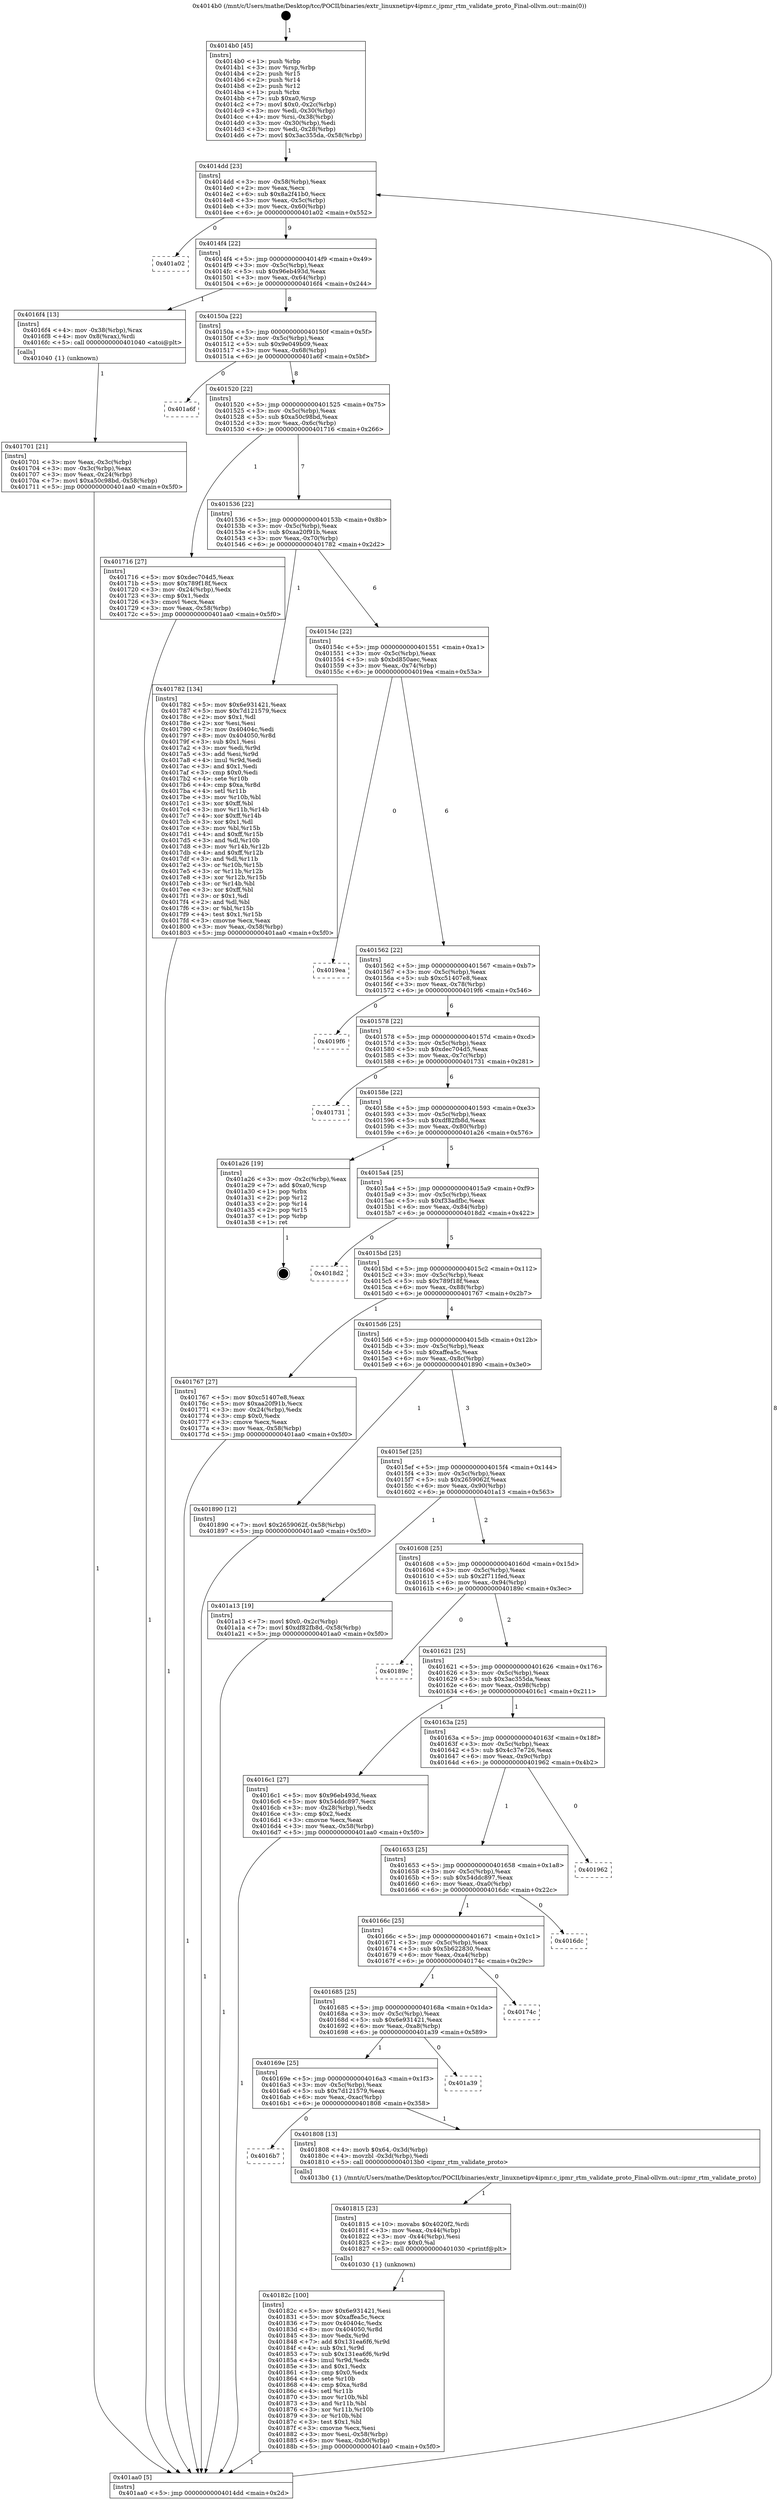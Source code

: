 digraph "0x4014b0" {
  label = "0x4014b0 (/mnt/c/Users/mathe/Desktop/tcc/POCII/binaries/extr_linuxnetipv4ipmr.c_ipmr_rtm_validate_proto_Final-ollvm.out::main(0))"
  labelloc = "t"
  node[shape=record]

  Entry [label="",width=0.3,height=0.3,shape=circle,fillcolor=black,style=filled]
  "0x4014dd" [label="{
     0x4014dd [23]\l
     | [instrs]\l
     &nbsp;&nbsp;0x4014dd \<+3\>: mov -0x58(%rbp),%eax\l
     &nbsp;&nbsp;0x4014e0 \<+2\>: mov %eax,%ecx\l
     &nbsp;&nbsp;0x4014e2 \<+6\>: sub $0x8a2f41b0,%ecx\l
     &nbsp;&nbsp;0x4014e8 \<+3\>: mov %eax,-0x5c(%rbp)\l
     &nbsp;&nbsp;0x4014eb \<+3\>: mov %ecx,-0x60(%rbp)\l
     &nbsp;&nbsp;0x4014ee \<+6\>: je 0000000000401a02 \<main+0x552\>\l
  }"]
  "0x401a02" [label="{
     0x401a02\l
  }", style=dashed]
  "0x4014f4" [label="{
     0x4014f4 [22]\l
     | [instrs]\l
     &nbsp;&nbsp;0x4014f4 \<+5\>: jmp 00000000004014f9 \<main+0x49\>\l
     &nbsp;&nbsp;0x4014f9 \<+3\>: mov -0x5c(%rbp),%eax\l
     &nbsp;&nbsp;0x4014fc \<+5\>: sub $0x96eb493d,%eax\l
     &nbsp;&nbsp;0x401501 \<+3\>: mov %eax,-0x64(%rbp)\l
     &nbsp;&nbsp;0x401504 \<+6\>: je 00000000004016f4 \<main+0x244\>\l
  }"]
  Exit [label="",width=0.3,height=0.3,shape=circle,fillcolor=black,style=filled,peripheries=2]
  "0x4016f4" [label="{
     0x4016f4 [13]\l
     | [instrs]\l
     &nbsp;&nbsp;0x4016f4 \<+4\>: mov -0x38(%rbp),%rax\l
     &nbsp;&nbsp;0x4016f8 \<+4\>: mov 0x8(%rax),%rdi\l
     &nbsp;&nbsp;0x4016fc \<+5\>: call 0000000000401040 \<atoi@plt\>\l
     | [calls]\l
     &nbsp;&nbsp;0x401040 \{1\} (unknown)\l
  }"]
  "0x40150a" [label="{
     0x40150a [22]\l
     | [instrs]\l
     &nbsp;&nbsp;0x40150a \<+5\>: jmp 000000000040150f \<main+0x5f\>\l
     &nbsp;&nbsp;0x40150f \<+3\>: mov -0x5c(%rbp),%eax\l
     &nbsp;&nbsp;0x401512 \<+5\>: sub $0x9e049b09,%eax\l
     &nbsp;&nbsp;0x401517 \<+3\>: mov %eax,-0x68(%rbp)\l
     &nbsp;&nbsp;0x40151a \<+6\>: je 0000000000401a6f \<main+0x5bf\>\l
  }"]
  "0x40182c" [label="{
     0x40182c [100]\l
     | [instrs]\l
     &nbsp;&nbsp;0x40182c \<+5\>: mov $0x6e931421,%esi\l
     &nbsp;&nbsp;0x401831 \<+5\>: mov $0xaffea5c,%ecx\l
     &nbsp;&nbsp;0x401836 \<+7\>: mov 0x40404c,%edx\l
     &nbsp;&nbsp;0x40183d \<+8\>: mov 0x404050,%r8d\l
     &nbsp;&nbsp;0x401845 \<+3\>: mov %edx,%r9d\l
     &nbsp;&nbsp;0x401848 \<+7\>: add $0x131ea6f6,%r9d\l
     &nbsp;&nbsp;0x40184f \<+4\>: sub $0x1,%r9d\l
     &nbsp;&nbsp;0x401853 \<+7\>: sub $0x131ea6f6,%r9d\l
     &nbsp;&nbsp;0x40185a \<+4\>: imul %r9d,%edx\l
     &nbsp;&nbsp;0x40185e \<+3\>: and $0x1,%edx\l
     &nbsp;&nbsp;0x401861 \<+3\>: cmp $0x0,%edx\l
     &nbsp;&nbsp;0x401864 \<+4\>: sete %r10b\l
     &nbsp;&nbsp;0x401868 \<+4\>: cmp $0xa,%r8d\l
     &nbsp;&nbsp;0x40186c \<+4\>: setl %r11b\l
     &nbsp;&nbsp;0x401870 \<+3\>: mov %r10b,%bl\l
     &nbsp;&nbsp;0x401873 \<+3\>: and %r11b,%bl\l
     &nbsp;&nbsp;0x401876 \<+3\>: xor %r11b,%r10b\l
     &nbsp;&nbsp;0x401879 \<+3\>: or %r10b,%bl\l
     &nbsp;&nbsp;0x40187c \<+3\>: test $0x1,%bl\l
     &nbsp;&nbsp;0x40187f \<+3\>: cmovne %ecx,%esi\l
     &nbsp;&nbsp;0x401882 \<+3\>: mov %esi,-0x58(%rbp)\l
     &nbsp;&nbsp;0x401885 \<+6\>: mov %eax,-0xb0(%rbp)\l
     &nbsp;&nbsp;0x40188b \<+5\>: jmp 0000000000401aa0 \<main+0x5f0\>\l
  }"]
  "0x401a6f" [label="{
     0x401a6f\l
  }", style=dashed]
  "0x401520" [label="{
     0x401520 [22]\l
     | [instrs]\l
     &nbsp;&nbsp;0x401520 \<+5\>: jmp 0000000000401525 \<main+0x75\>\l
     &nbsp;&nbsp;0x401525 \<+3\>: mov -0x5c(%rbp),%eax\l
     &nbsp;&nbsp;0x401528 \<+5\>: sub $0xa50c98bd,%eax\l
     &nbsp;&nbsp;0x40152d \<+3\>: mov %eax,-0x6c(%rbp)\l
     &nbsp;&nbsp;0x401530 \<+6\>: je 0000000000401716 \<main+0x266\>\l
  }"]
  "0x401815" [label="{
     0x401815 [23]\l
     | [instrs]\l
     &nbsp;&nbsp;0x401815 \<+10\>: movabs $0x4020f2,%rdi\l
     &nbsp;&nbsp;0x40181f \<+3\>: mov %eax,-0x44(%rbp)\l
     &nbsp;&nbsp;0x401822 \<+3\>: mov -0x44(%rbp),%esi\l
     &nbsp;&nbsp;0x401825 \<+2\>: mov $0x0,%al\l
     &nbsp;&nbsp;0x401827 \<+5\>: call 0000000000401030 \<printf@plt\>\l
     | [calls]\l
     &nbsp;&nbsp;0x401030 \{1\} (unknown)\l
  }"]
  "0x401716" [label="{
     0x401716 [27]\l
     | [instrs]\l
     &nbsp;&nbsp;0x401716 \<+5\>: mov $0xdec704d5,%eax\l
     &nbsp;&nbsp;0x40171b \<+5\>: mov $0x789f18f,%ecx\l
     &nbsp;&nbsp;0x401720 \<+3\>: mov -0x24(%rbp),%edx\l
     &nbsp;&nbsp;0x401723 \<+3\>: cmp $0x1,%edx\l
     &nbsp;&nbsp;0x401726 \<+3\>: cmovl %ecx,%eax\l
     &nbsp;&nbsp;0x401729 \<+3\>: mov %eax,-0x58(%rbp)\l
     &nbsp;&nbsp;0x40172c \<+5\>: jmp 0000000000401aa0 \<main+0x5f0\>\l
  }"]
  "0x401536" [label="{
     0x401536 [22]\l
     | [instrs]\l
     &nbsp;&nbsp;0x401536 \<+5\>: jmp 000000000040153b \<main+0x8b\>\l
     &nbsp;&nbsp;0x40153b \<+3\>: mov -0x5c(%rbp),%eax\l
     &nbsp;&nbsp;0x40153e \<+5\>: sub $0xaa20f91b,%eax\l
     &nbsp;&nbsp;0x401543 \<+3\>: mov %eax,-0x70(%rbp)\l
     &nbsp;&nbsp;0x401546 \<+6\>: je 0000000000401782 \<main+0x2d2\>\l
  }"]
  "0x4016b7" [label="{
     0x4016b7\l
  }", style=dashed]
  "0x401782" [label="{
     0x401782 [134]\l
     | [instrs]\l
     &nbsp;&nbsp;0x401782 \<+5\>: mov $0x6e931421,%eax\l
     &nbsp;&nbsp;0x401787 \<+5\>: mov $0x7d121579,%ecx\l
     &nbsp;&nbsp;0x40178c \<+2\>: mov $0x1,%dl\l
     &nbsp;&nbsp;0x40178e \<+2\>: xor %esi,%esi\l
     &nbsp;&nbsp;0x401790 \<+7\>: mov 0x40404c,%edi\l
     &nbsp;&nbsp;0x401797 \<+8\>: mov 0x404050,%r8d\l
     &nbsp;&nbsp;0x40179f \<+3\>: sub $0x1,%esi\l
     &nbsp;&nbsp;0x4017a2 \<+3\>: mov %edi,%r9d\l
     &nbsp;&nbsp;0x4017a5 \<+3\>: add %esi,%r9d\l
     &nbsp;&nbsp;0x4017a8 \<+4\>: imul %r9d,%edi\l
     &nbsp;&nbsp;0x4017ac \<+3\>: and $0x1,%edi\l
     &nbsp;&nbsp;0x4017af \<+3\>: cmp $0x0,%edi\l
     &nbsp;&nbsp;0x4017b2 \<+4\>: sete %r10b\l
     &nbsp;&nbsp;0x4017b6 \<+4\>: cmp $0xa,%r8d\l
     &nbsp;&nbsp;0x4017ba \<+4\>: setl %r11b\l
     &nbsp;&nbsp;0x4017be \<+3\>: mov %r10b,%bl\l
     &nbsp;&nbsp;0x4017c1 \<+3\>: xor $0xff,%bl\l
     &nbsp;&nbsp;0x4017c4 \<+3\>: mov %r11b,%r14b\l
     &nbsp;&nbsp;0x4017c7 \<+4\>: xor $0xff,%r14b\l
     &nbsp;&nbsp;0x4017cb \<+3\>: xor $0x1,%dl\l
     &nbsp;&nbsp;0x4017ce \<+3\>: mov %bl,%r15b\l
     &nbsp;&nbsp;0x4017d1 \<+4\>: and $0xff,%r15b\l
     &nbsp;&nbsp;0x4017d5 \<+3\>: and %dl,%r10b\l
     &nbsp;&nbsp;0x4017d8 \<+3\>: mov %r14b,%r12b\l
     &nbsp;&nbsp;0x4017db \<+4\>: and $0xff,%r12b\l
     &nbsp;&nbsp;0x4017df \<+3\>: and %dl,%r11b\l
     &nbsp;&nbsp;0x4017e2 \<+3\>: or %r10b,%r15b\l
     &nbsp;&nbsp;0x4017e5 \<+3\>: or %r11b,%r12b\l
     &nbsp;&nbsp;0x4017e8 \<+3\>: xor %r12b,%r15b\l
     &nbsp;&nbsp;0x4017eb \<+3\>: or %r14b,%bl\l
     &nbsp;&nbsp;0x4017ee \<+3\>: xor $0xff,%bl\l
     &nbsp;&nbsp;0x4017f1 \<+3\>: or $0x1,%dl\l
     &nbsp;&nbsp;0x4017f4 \<+2\>: and %dl,%bl\l
     &nbsp;&nbsp;0x4017f6 \<+3\>: or %bl,%r15b\l
     &nbsp;&nbsp;0x4017f9 \<+4\>: test $0x1,%r15b\l
     &nbsp;&nbsp;0x4017fd \<+3\>: cmovne %ecx,%eax\l
     &nbsp;&nbsp;0x401800 \<+3\>: mov %eax,-0x58(%rbp)\l
     &nbsp;&nbsp;0x401803 \<+5\>: jmp 0000000000401aa0 \<main+0x5f0\>\l
  }"]
  "0x40154c" [label="{
     0x40154c [22]\l
     | [instrs]\l
     &nbsp;&nbsp;0x40154c \<+5\>: jmp 0000000000401551 \<main+0xa1\>\l
     &nbsp;&nbsp;0x401551 \<+3\>: mov -0x5c(%rbp),%eax\l
     &nbsp;&nbsp;0x401554 \<+5\>: sub $0xbd850aec,%eax\l
     &nbsp;&nbsp;0x401559 \<+3\>: mov %eax,-0x74(%rbp)\l
     &nbsp;&nbsp;0x40155c \<+6\>: je 00000000004019ea \<main+0x53a\>\l
  }"]
  "0x401808" [label="{
     0x401808 [13]\l
     | [instrs]\l
     &nbsp;&nbsp;0x401808 \<+4\>: movb $0x64,-0x3d(%rbp)\l
     &nbsp;&nbsp;0x40180c \<+4\>: movzbl -0x3d(%rbp),%edi\l
     &nbsp;&nbsp;0x401810 \<+5\>: call 00000000004013b0 \<ipmr_rtm_validate_proto\>\l
     | [calls]\l
     &nbsp;&nbsp;0x4013b0 \{1\} (/mnt/c/Users/mathe/Desktop/tcc/POCII/binaries/extr_linuxnetipv4ipmr.c_ipmr_rtm_validate_proto_Final-ollvm.out::ipmr_rtm_validate_proto)\l
  }"]
  "0x4019ea" [label="{
     0x4019ea\l
  }", style=dashed]
  "0x401562" [label="{
     0x401562 [22]\l
     | [instrs]\l
     &nbsp;&nbsp;0x401562 \<+5\>: jmp 0000000000401567 \<main+0xb7\>\l
     &nbsp;&nbsp;0x401567 \<+3\>: mov -0x5c(%rbp),%eax\l
     &nbsp;&nbsp;0x40156a \<+5\>: sub $0xc51407e8,%eax\l
     &nbsp;&nbsp;0x40156f \<+3\>: mov %eax,-0x78(%rbp)\l
     &nbsp;&nbsp;0x401572 \<+6\>: je 00000000004019f6 \<main+0x546\>\l
  }"]
  "0x40169e" [label="{
     0x40169e [25]\l
     | [instrs]\l
     &nbsp;&nbsp;0x40169e \<+5\>: jmp 00000000004016a3 \<main+0x1f3\>\l
     &nbsp;&nbsp;0x4016a3 \<+3\>: mov -0x5c(%rbp),%eax\l
     &nbsp;&nbsp;0x4016a6 \<+5\>: sub $0x7d121579,%eax\l
     &nbsp;&nbsp;0x4016ab \<+6\>: mov %eax,-0xac(%rbp)\l
     &nbsp;&nbsp;0x4016b1 \<+6\>: je 0000000000401808 \<main+0x358\>\l
  }"]
  "0x4019f6" [label="{
     0x4019f6\l
  }", style=dashed]
  "0x401578" [label="{
     0x401578 [22]\l
     | [instrs]\l
     &nbsp;&nbsp;0x401578 \<+5\>: jmp 000000000040157d \<main+0xcd\>\l
     &nbsp;&nbsp;0x40157d \<+3\>: mov -0x5c(%rbp),%eax\l
     &nbsp;&nbsp;0x401580 \<+5\>: sub $0xdec704d5,%eax\l
     &nbsp;&nbsp;0x401585 \<+3\>: mov %eax,-0x7c(%rbp)\l
     &nbsp;&nbsp;0x401588 \<+6\>: je 0000000000401731 \<main+0x281\>\l
  }"]
  "0x401a39" [label="{
     0x401a39\l
  }", style=dashed]
  "0x401731" [label="{
     0x401731\l
  }", style=dashed]
  "0x40158e" [label="{
     0x40158e [22]\l
     | [instrs]\l
     &nbsp;&nbsp;0x40158e \<+5\>: jmp 0000000000401593 \<main+0xe3\>\l
     &nbsp;&nbsp;0x401593 \<+3\>: mov -0x5c(%rbp),%eax\l
     &nbsp;&nbsp;0x401596 \<+5\>: sub $0xdf82fb8d,%eax\l
     &nbsp;&nbsp;0x40159b \<+3\>: mov %eax,-0x80(%rbp)\l
     &nbsp;&nbsp;0x40159e \<+6\>: je 0000000000401a26 \<main+0x576\>\l
  }"]
  "0x401685" [label="{
     0x401685 [25]\l
     | [instrs]\l
     &nbsp;&nbsp;0x401685 \<+5\>: jmp 000000000040168a \<main+0x1da\>\l
     &nbsp;&nbsp;0x40168a \<+3\>: mov -0x5c(%rbp),%eax\l
     &nbsp;&nbsp;0x40168d \<+5\>: sub $0x6e931421,%eax\l
     &nbsp;&nbsp;0x401692 \<+6\>: mov %eax,-0xa8(%rbp)\l
     &nbsp;&nbsp;0x401698 \<+6\>: je 0000000000401a39 \<main+0x589\>\l
  }"]
  "0x401a26" [label="{
     0x401a26 [19]\l
     | [instrs]\l
     &nbsp;&nbsp;0x401a26 \<+3\>: mov -0x2c(%rbp),%eax\l
     &nbsp;&nbsp;0x401a29 \<+7\>: add $0xa0,%rsp\l
     &nbsp;&nbsp;0x401a30 \<+1\>: pop %rbx\l
     &nbsp;&nbsp;0x401a31 \<+2\>: pop %r12\l
     &nbsp;&nbsp;0x401a33 \<+2\>: pop %r14\l
     &nbsp;&nbsp;0x401a35 \<+2\>: pop %r15\l
     &nbsp;&nbsp;0x401a37 \<+1\>: pop %rbp\l
     &nbsp;&nbsp;0x401a38 \<+1\>: ret\l
  }"]
  "0x4015a4" [label="{
     0x4015a4 [25]\l
     | [instrs]\l
     &nbsp;&nbsp;0x4015a4 \<+5\>: jmp 00000000004015a9 \<main+0xf9\>\l
     &nbsp;&nbsp;0x4015a9 \<+3\>: mov -0x5c(%rbp),%eax\l
     &nbsp;&nbsp;0x4015ac \<+5\>: sub $0xf33adfbc,%eax\l
     &nbsp;&nbsp;0x4015b1 \<+6\>: mov %eax,-0x84(%rbp)\l
     &nbsp;&nbsp;0x4015b7 \<+6\>: je 00000000004018d2 \<main+0x422\>\l
  }"]
  "0x40174c" [label="{
     0x40174c\l
  }", style=dashed]
  "0x4018d2" [label="{
     0x4018d2\l
  }", style=dashed]
  "0x4015bd" [label="{
     0x4015bd [25]\l
     | [instrs]\l
     &nbsp;&nbsp;0x4015bd \<+5\>: jmp 00000000004015c2 \<main+0x112\>\l
     &nbsp;&nbsp;0x4015c2 \<+3\>: mov -0x5c(%rbp),%eax\l
     &nbsp;&nbsp;0x4015c5 \<+5\>: sub $0x789f18f,%eax\l
     &nbsp;&nbsp;0x4015ca \<+6\>: mov %eax,-0x88(%rbp)\l
     &nbsp;&nbsp;0x4015d0 \<+6\>: je 0000000000401767 \<main+0x2b7\>\l
  }"]
  "0x40166c" [label="{
     0x40166c [25]\l
     | [instrs]\l
     &nbsp;&nbsp;0x40166c \<+5\>: jmp 0000000000401671 \<main+0x1c1\>\l
     &nbsp;&nbsp;0x401671 \<+3\>: mov -0x5c(%rbp),%eax\l
     &nbsp;&nbsp;0x401674 \<+5\>: sub $0x5b622830,%eax\l
     &nbsp;&nbsp;0x401679 \<+6\>: mov %eax,-0xa4(%rbp)\l
     &nbsp;&nbsp;0x40167f \<+6\>: je 000000000040174c \<main+0x29c\>\l
  }"]
  "0x401767" [label="{
     0x401767 [27]\l
     | [instrs]\l
     &nbsp;&nbsp;0x401767 \<+5\>: mov $0xc51407e8,%eax\l
     &nbsp;&nbsp;0x40176c \<+5\>: mov $0xaa20f91b,%ecx\l
     &nbsp;&nbsp;0x401771 \<+3\>: mov -0x24(%rbp),%edx\l
     &nbsp;&nbsp;0x401774 \<+3\>: cmp $0x0,%edx\l
     &nbsp;&nbsp;0x401777 \<+3\>: cmove %ecx,%eax\l
     &nbsp;&nbsp;0x40177a \<+3\>: mov %eax,-0x58(%rbp)\l
     &nbsp;&nbsp;0x40177d \<+5\>: jmp 0000000000401aa0 \<main+0x5f0\>\l
  }"]
  "0x4015d6" [label="{
     0x4015d6 [25]\l
     | [instrs]\l
     &nbsp;&nbsp;0x4015d6 \<+5\>: jmp 00000000004015db \<main+0x12b\>\l
     &nbsp;&nbsp;0x4015db \<+3\>: mov -0x5c(%rbp),%eax\l
     &nbsp;&nbsp;0x4015de \<+5\>: sub $0xaffea5c,%eax\l
     &nbsp;&nbsp;0x4015e3 \<+6\>: mov %eax,-0x8c(%rbp)\l
     &nbsp;&nbsp;0x4015e9 \<+6\>: je 0000000000401890 \<main+0x3e0\>\l
  }"]
  "0x4016dc" [label="{
     0x4016dc\l
  }", style=dashed]
  "0x401890" [label="{
     0x401890 [12]\l
     | [instrs]\l
     &nbsp;&nbsp;0x401890 \<+7\>: movl $0x2659062f,-0x58(%rbp)\l
     &nbsp;&nbsp;0x401897 \<+5\>: jmp 0000000000401aa0 \<main+0x5f0\>\l
  }"]
  "0x4015ef" [label="{
     0x4015ef [25]\l
     | [instrs]\l
     &nbsp;&nbsp;0x4015ef \<+5\>: jmp 00000000004015f4 \<main+0x144\>\l
     &nbsp;&nbsp;0x4015f4 \<+3\>: mov -0x5c(%rbp),%eax\l
     &nbsp;&nbsp;0x4015f7 \<+5\>: sub $0x2659062f,%eax\l
     &nbsp;&nbsp;0x4015fc \<+6\>: mov %eax,-0x90(%rbp)\l
     &nbsp;&nbsp;0x401602 \<+6\>: je 0000000000401a13 \<main+0x563\>\l
  }"]
  "0x401653" [label="{
     0x401653 [25]\l
     | [instrs]\l
     &nbsp;&nbsp;0x401653 \<+5\>: jmp 0000000000401658 \<main+0x1a8\>\l
     &nbsp;&nbsp;0x401658 \<+3\>: mov -0x5c(%rbp),%eax\l
     &nbsp;&nbsp;0x40165b \<+5\>: sub $0x54ddc897,%eax\l
     &nbsp;&nbsp;0x401660 \<+6\>: mov %eax,-0xa0(%rbp)\l
     &nbsp;&nbsp;0x401666 \<+6\>: je 00000000004016dc \<main+0x22c\>\l
  }"]
  "0x401a13" [label="{
     0x401a13 [19]\l
     | [instrs]\l
     &nbsp;&nbsp;0x401a13 \<+7\>: movl $0x0,-0x2c(%rbp)\l
     &nbsp;&nbsp;0x401a1a \<+7\>: movl $0xdf82fb8d,-0x58(%rbp)\l
     &nbsp;&nbsp;0x401a21 \<+5\>: jmp 0000000000401aa0 \<main+0x5f0\>\l
  }"]
  "0x401608" [label="{
     0x401608 [25]\l
     | [instrs]\l
     &nbsp;&nbsp;0x401608 \<+5\>: jmp 000000000040160d \<main+0x15d\>\l
     &nbsp;&nbsp;0x40160d \<+3\>: mov -0x5c(%rbp),%eax\l
     &nbsp;&nbsp;0x401610 \<+5\>: sub $0x2f711fed,%eax\l
     &nbsp;&nbsp;0x401615 \<+6\>: mov %eax,-0x94(%rbp)\l
     &nbsp;&nbsp;0x40161b \<+6\>: je 000000000040189c \<main+0x3ec\>\l
  }"]
  "0x401962" [label="{
     0x401962\l
  }", style=dashed]
  "0x40189c" [label="{
     0x40189c\l
  }", style=dashed]
  "0x401621" [label="{
     0x401621 [25]\l
     | [instrs]\l
     &nbsp;&nbsp;0x401621 \<+5\>: jmp 0000000000401626 \<main+0x176\>\l
     &nbsp;&nbsp;0x401626 \<+3\>: mov -0x5c(%rbp),%eax\l
     &nbsp;&nbsp;0x401629 \<+5\>: sub $0x3ac355da,%eax\l
     &nbsp;&nbsp;0x40162e \<+6\>: mov %eax,-0x98(%rbp)\l
     &nbsp;&nbsp;0x401634 \<+6\>: je 00000000004016c1 \<main+0x211\>\l
  }"]
  "0x401701" [label="{
     0x401701 [21]\l
     | [instrs]\l
     &nbsp;&nbsp;0x401701 \<+3\>: mov %eax,-0x3c(%rbp)\l
     &nbsp;&nbsp;0x401704 \<+3\>: mov -0x3c(%rbp),%eax\l
     &nbsp;&nbsp;0x401707 \<+3\>: mov %eax,-0x24(%rbp)\l
     &nbsp;&nbsp;0x40170a \<+7\>: movl $0xa50c98bd,-0x58(%rbp)\l
     &nbsp;&nbsp;0x401711 \<+5\>: jmp 0000000000401aa0 \<main+0x5f0\>\l
  }"]
  "0x4016c1" [label="{
     0x4016c1 [27]\l
     | [instrs]\l
     &nbsp;&nbsp;0x4016c1 \<+5\>: mov $0x96eb493d,%eax\l
     &nbsp;&nbsp;0x4016c6 \<+5\>: mov $0x54ddc897,%ecx\l
     &nbsp;&nbsp;0x4016cb \<+3\>: mov -0x28(%rbp),%edx\l
     &nbsp;&nbsp;0x4016ce \<+3\>: cmp $0x2,%edx\l
     &nbsp;&nbsp;0x4016d1 \<+3\>: cmovne %ecx,%eax\l
     &nbsp;&nbsp;0x4016d4 \<+3\>: mov %eax,-0x58(%rbp)\l
     &nbsp;&nbsp;0x4016d7 \<+5\>: jmp 0000000000401aa0 \<main+0x5f0\>\l
  }"]
  "0x40163a" [label="{
     0x40163a [25]\l
     | [instrs]\l
     &nbsp;&nbsp;0x40163a \<+5\>: jmp 000000000040163f \<main+0x18f\>\l
     &nbsp;&nbsp;0x40163f \<+3\>: mov -0x5c(%rbp),%eax\l
     &nbsp;&nbsp;0x401642 \<+5\>: sub $0x4c37e726,%eax\l
     &nbsp;&nbsp;0x401647 \<+6\>: mov %eax,-0x9c(%rbp)\l
     &nbsp;&nbsp;0x40164d \<+6\>: je 0000000000401962 \<main+0x4b2\>\l
  }"]
  "0x401aa0" [label="{
     0x401aa0 [5]\l
     | [instrs]\l
     &nbsp;&nbsp;0x401aa0 \<+5\>: jmp 00000000004014dd \<main+0x2d\>\l
  }"]
  "0x4014b0" [label="{
     0x4014b0 [45]\l
     | [instrs]\l
     &nbsp;&nbsp;0x4014b0 \<+1\>: push %rbp\l
     &nbsp;&nbsp;0x4014b1 \<+3\>: mov %rsp,%rbp\l
     &nbsp;&nbsp;0x4014b4 \<+2\>: push %r15\l
     &nbsp;&nbsp;0x4014b6 \<+2\>: push %r14\l
     &nbsp;&nbsp;0x4014b8 \<+2\>: push %r12\l
     &nbsp;&nbsp;0x4014ba \<+1\>: push %rbx\l
     &nbsp;&nbsp;0x4014bb \<+7\>: sub $0xa0,%rsp\l
     &nbsp;&nbsp;0x4014c2 \<+7\>: movl $0x0,-0x2c(%rbp)\l
     &nbsp;&nbsp;0x4014c9 \<+3\>: mov %edi,-0x30(%rbp)\l
     &nbsp;&nbsp;0x4014cc \<+4\>: mov %rsi,-0x38(%rbp)\l
     &nbsp;&nbsp;0x4014d0 \<+3\>: mov -0x30(%rbp),%edi\l
     &nbsp;&nbsp;0x4014d3 \<+3\>: mov %edi,-0x28(%rbp)\l
     &nbsp;&nbsp;0x4014d6 \<+7\>: movl $0x3ac355da,-0x58(%rbp)\l
  }"]
  Entry -> "0x4014b0" [label=" 1"]
  "0x4014dd" -> "0x401a02" [label=" 0"]
  "0x4014dd" -> "0x4014f4" [label=" 9"]
  "0x401a26" -> Exit [label=" 1"]
  "0x4014f4" -> "0x4016f4" [label=" 1"]
  "0x4014f4" -> "0x40150a" [label=" 8"]
  "0x401a13" -> "0x401aa0" [label=" 1"]
  "0x40150a" -> "0x401a6f" [label=" 0"]
  "0x40150a" -> "0x401520" [label=" 8"]
  "0x401890" -> "0x401aa0" [label=" 1"]
  "0x401520" -> "0x401716" [label=" 1"]
  "0x401520" -> "0x401536" [label=" 7"]
  "0x40182c" -> "0x401aa0" [label=" 1"]
  "0x401536" -> "0x401782" [label=" 1"]
  "0x401536" -> "0x40154c" [label=" 6"]
  "0x401815" -> "0x40182c" [label=" 1"]
  "0x40154c" -> "0x4019ea" [label=" 0"]
  "0x40154c" -> "0x401562" [label=" 6"]
  "0x401808" -> "0x401815" [label=" 1"]
  "0x401562" -> "0x4019f6" [label=" 0"]
  "0x401562" -> "0x401578" [label=" 6"]
  "0x40169e" -> "0x401808" [label=" 1"]
  "0x401578" -> "0x401731" [label=" 0"]
  "0x401578" -> "0x40158e" [label=" 6"]
  "0x40169e" -> "0x4016b7" [label=" 0"]
  "0x40158e" -> "0x401a26" [label=" 1"]
  "0x40158e" -> "0x4015a4" [label=" 5"]
  "0x401685" -> "0x401a39" [label=" 0"]
  "0x4015a4" -> "0x4018d2" [label=" 0"]
  "0x4015a4" -> "0x4015bd" [label=" 5"]
  "0x401685" -> "0x40169e" [label=" 1"]
  "0x4015bd" -> "0x401767" [label=" 1"]
  "0x4015bd" -> "0x4015d6" [label=" 4"]
  "0x40166c" -> "0x40174c" [label=" 0"]
  "0x4015d6" -> "0x401890" [label=" 1"]
  "0x4015d6" -> "0x4015ef" [label=" 3"]
  "0x40166c" -> "0x401685" [label=" 1"]
  "0x4015ef" -> "0x401a13" [label=" 1"]
  "0x4015ef" -> "0x401608" [label=" 2"]
  "0x401653" -> "0x4016dc" [label=" 0"]
  "0x401608" -> "0x40189c" [label=" 0"]
  "0x401608" -> "0x401621" [label=" 2"]
  "0x401653" -> "0x40166c" [label=" 1"]
  "0x401621" -> "0x4016c1" [label=" 1"]
  "0x401621" -> "0x40163a" [label=" 1"]
  "0x4016c1" -> "0x401aa0" [label=" 1"]
  "0x4014b0" -> "0x4014dd" [label=" 1"]
  "0x401aa0" -> "0x4014dd" [label=" 8"]
  "0x4016f4" -> "0x401701" [label=" 1"]
  "0x401701" -> "0x401aa0" [label=" 1"]
  "0x401716" -> "0x401aa0" [label=" 1"]
  "0x401767" -> "0x401aa0" [label=" 1"]
  "0x401782" -> "0x401aa0" [label=" 1"]
  "0x40163a" -> "0x401653" [label=" 1"]
  "0x40163a" -> "0x401962" [label=" 0"]
}
